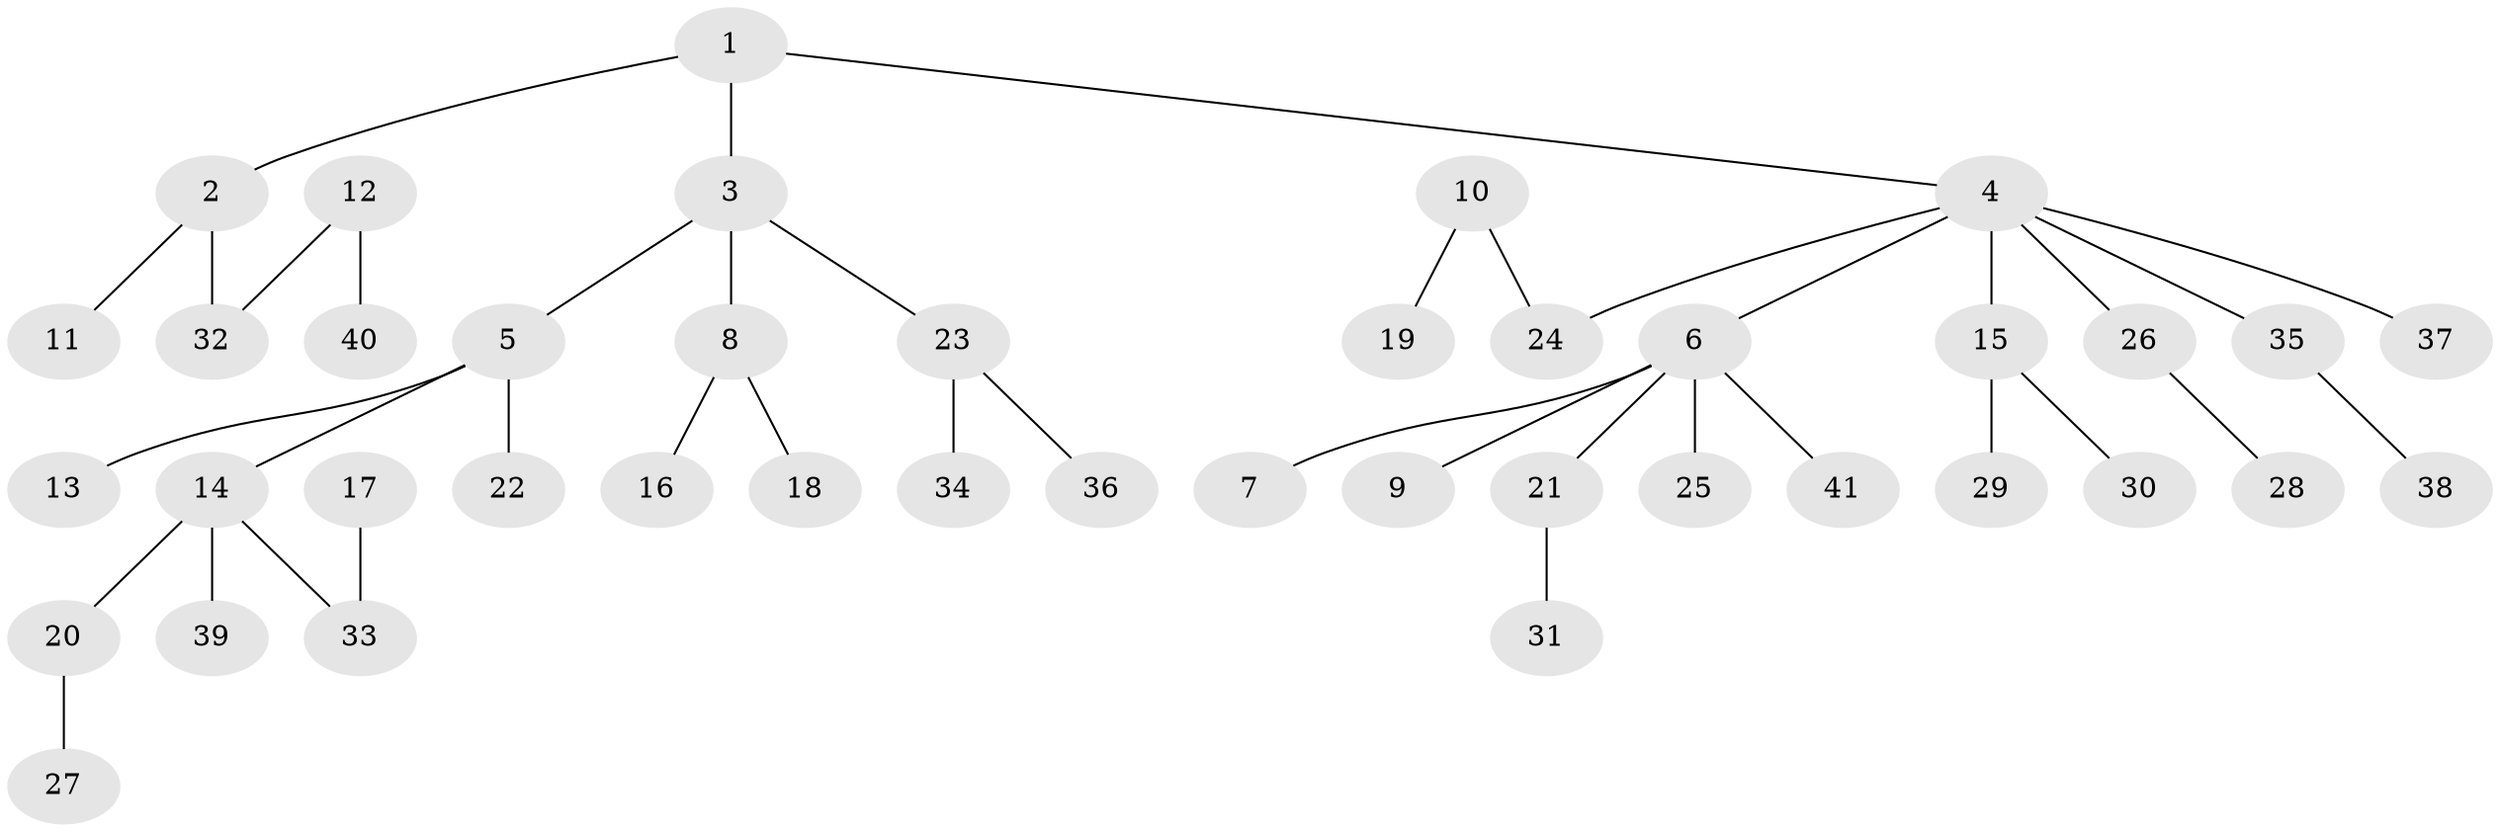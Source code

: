// original degree distribution, {4: 0.038461538461538464, 2: 0.32051282051282054, 3: 0.15384615384615385, 1: 0.4358974358974359, 5: 0.038461538461538464, 7: 0.01282051282051282}
// Generated by graph-tools (version 1.1) at 2025/37/03/04/25 23:37:23]
// undirected, 41 vertices, 40 edges
graph export_dot {
  node [color=gray90,style=filled];
  1;
  2;
  3;
  4;
  5;
  6;
  7;
  8;
  9;
  10;
  11;
  12;
  13;
  14;
  15;
  16;
  17;
  18;
  19;
  20;
  21;
  22;
  23;
  24;
  25;
  26;
  27;
  28;
  29;
  30;
  31;
  32;
  33;
  34;
  35;
  36;
  37;
  38;
  39;
  40;
  41;
  1 -- 2 [weight=1.0];
  1 -- 3 [weight=1.0];
  1 -- 4 [weight=1.0];
  2 -- 11 [weight=1.0];
  2 -- 32 [weight=1.0];
  3 -- 5 [weight=1.0];
  3 -- 8 [weight=1.0];
  3 -- 23 [weight=1.0];
  4 -- 6 [weight=1.0];
  4 -- 15 [weight=1.0];
  4 -- 24 [weight=1.0];
  4 -- 26 [weight=1.0];
  4 -- 35 [weight=1.0];
  4 -- 37 [weight=1.0];
  5 -- 13 [weight=1.0];
  5 -- 14 [weight=1.0];
  5 -- 22 [weight=1.0];
  6 -- 7 [weight=1.0];
  6 -- 9 [weight=1.0];
  6 -- 21 [weight=1.0];
  6 -- 25 [weight=1.0];
  6 -- 41 [weight=1.0];
  8 -- 16 [weight=1.0];
  8 -- 18 [weight=1.0];
  10 -- 19 [weight=1.0];
  10 -- 24 [weight=1.0];
  12 -- 32 [weight=1.0];
  12 -- 40 [weight=1.0];
  14 -- 20 [weight=1.0];
  14 -- 33 [weight=1.0];
  14 -- 39 [weight=1.0];
  15 -- 29 [weight=1.0];
  15 -- 30 [weight=1.0];
  17 -- 33 [weight=1.0];
  20 -- 27 [weight=1.0];
  21 -- 31 [weight=1.0];
  23 -- 34 [weight=1.0];
  23 -- 36 [weight=1.0];
  26 -- 28 [weight=1.0];
  35 -- 38 [weight=1.0];
}

